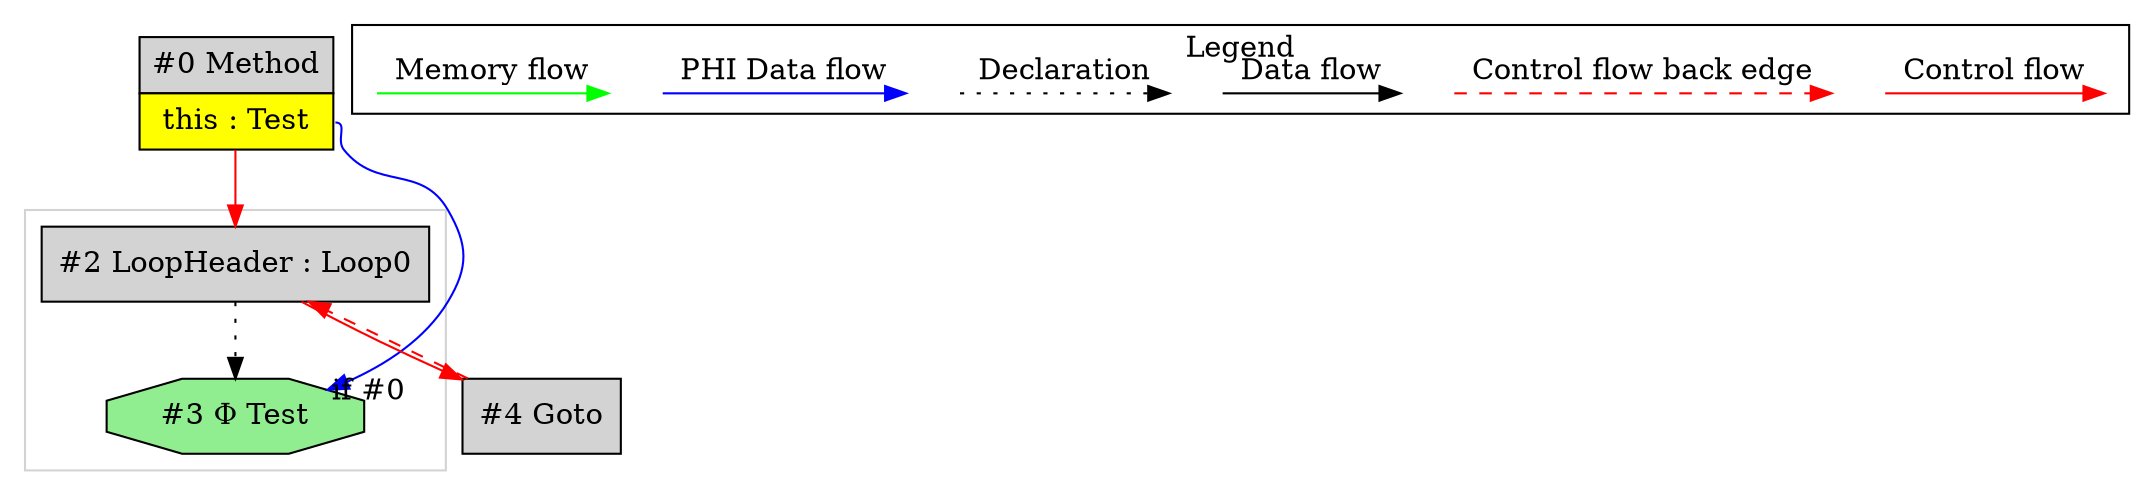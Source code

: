 digraph {
 ordering="in";
 node0[margin="0", label=<<table border="0" cellborder="1" cellspacing="0" cellpadding="5"><tr><td colspan="1">#0 Method</td></tr><tr><td port="prj1" bgcolor="yellow">this : Test</td></tr></table>>,shape=none, fillcolor=lightgrey, style=filled];
 node2[label="#2 LoopHeader : Loop0",shape=box, fillcolor=lightgrey, style=filled];
 node0 -> node2[labeldistance=2, color=red, fontcolor=red];
 node4 -> node2[labeldistance=2, color=red, fontcolor=red, style=dashed];
 node4[label="#4 Goto",shape=box, fillcolor=lightgrey, style=filled];
 node2 -> node4[labeldistance=2, color=red, fontcolor=red];
 node3[label="#3 Φ Test",shape=octagon, fillcolor=lightgreen, style=filled];
 node2 -> node3[style=dotted];
 node0:prj1 -> node3[headlabel="if #0", labeldistance=2, color=blue, constraint=false];
 subgraph cluster_0 {
  color=lightgray;
  node2;
  node3;
 }
 subgraph cluster_000 {
  label = "Legend";
  node [shape=point]
  {
   rank=same;
   c0 [style = invis];
   c1 [style = invis];
   c2 [style = invis];
   c3 [style = invis];
   d0 [style = invis];
   d1 [style = invis];
   d2 [style = invis];
   d3 [style = invis];
   d4 [style = invis];
   d5 [style = invis];
   d6 [style = invis];
   d7 [style = invis];
  }
  c0 -> c1 [label="Control flow", style=solid, color=red]
  c2 -> c3 [label="Control flow back edge", style=dashed, color=red]
  d0 -> d1 [label="Data flow"]
  d2 -> d3 [label="Declaration", style=dotted]
  d4 -> d5 [label="PHI Data flow", color=blue]
  d6 -> d7 [label="Memory flow", color=green]
 }

}
